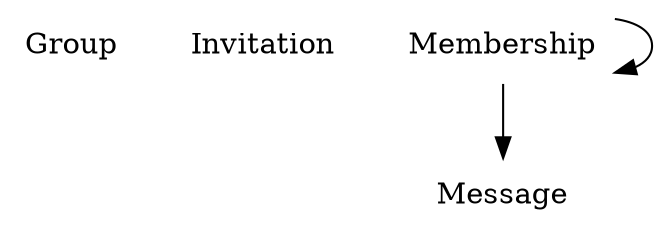 digraph G {
n0[shape="none",label="Group"];
n1[shape="none",label="Invitation"];
n2[shape="none",label="Message"];
n3[shape="none",label="Membership"];
n3 -> n3;
n3 -> n2;

}
